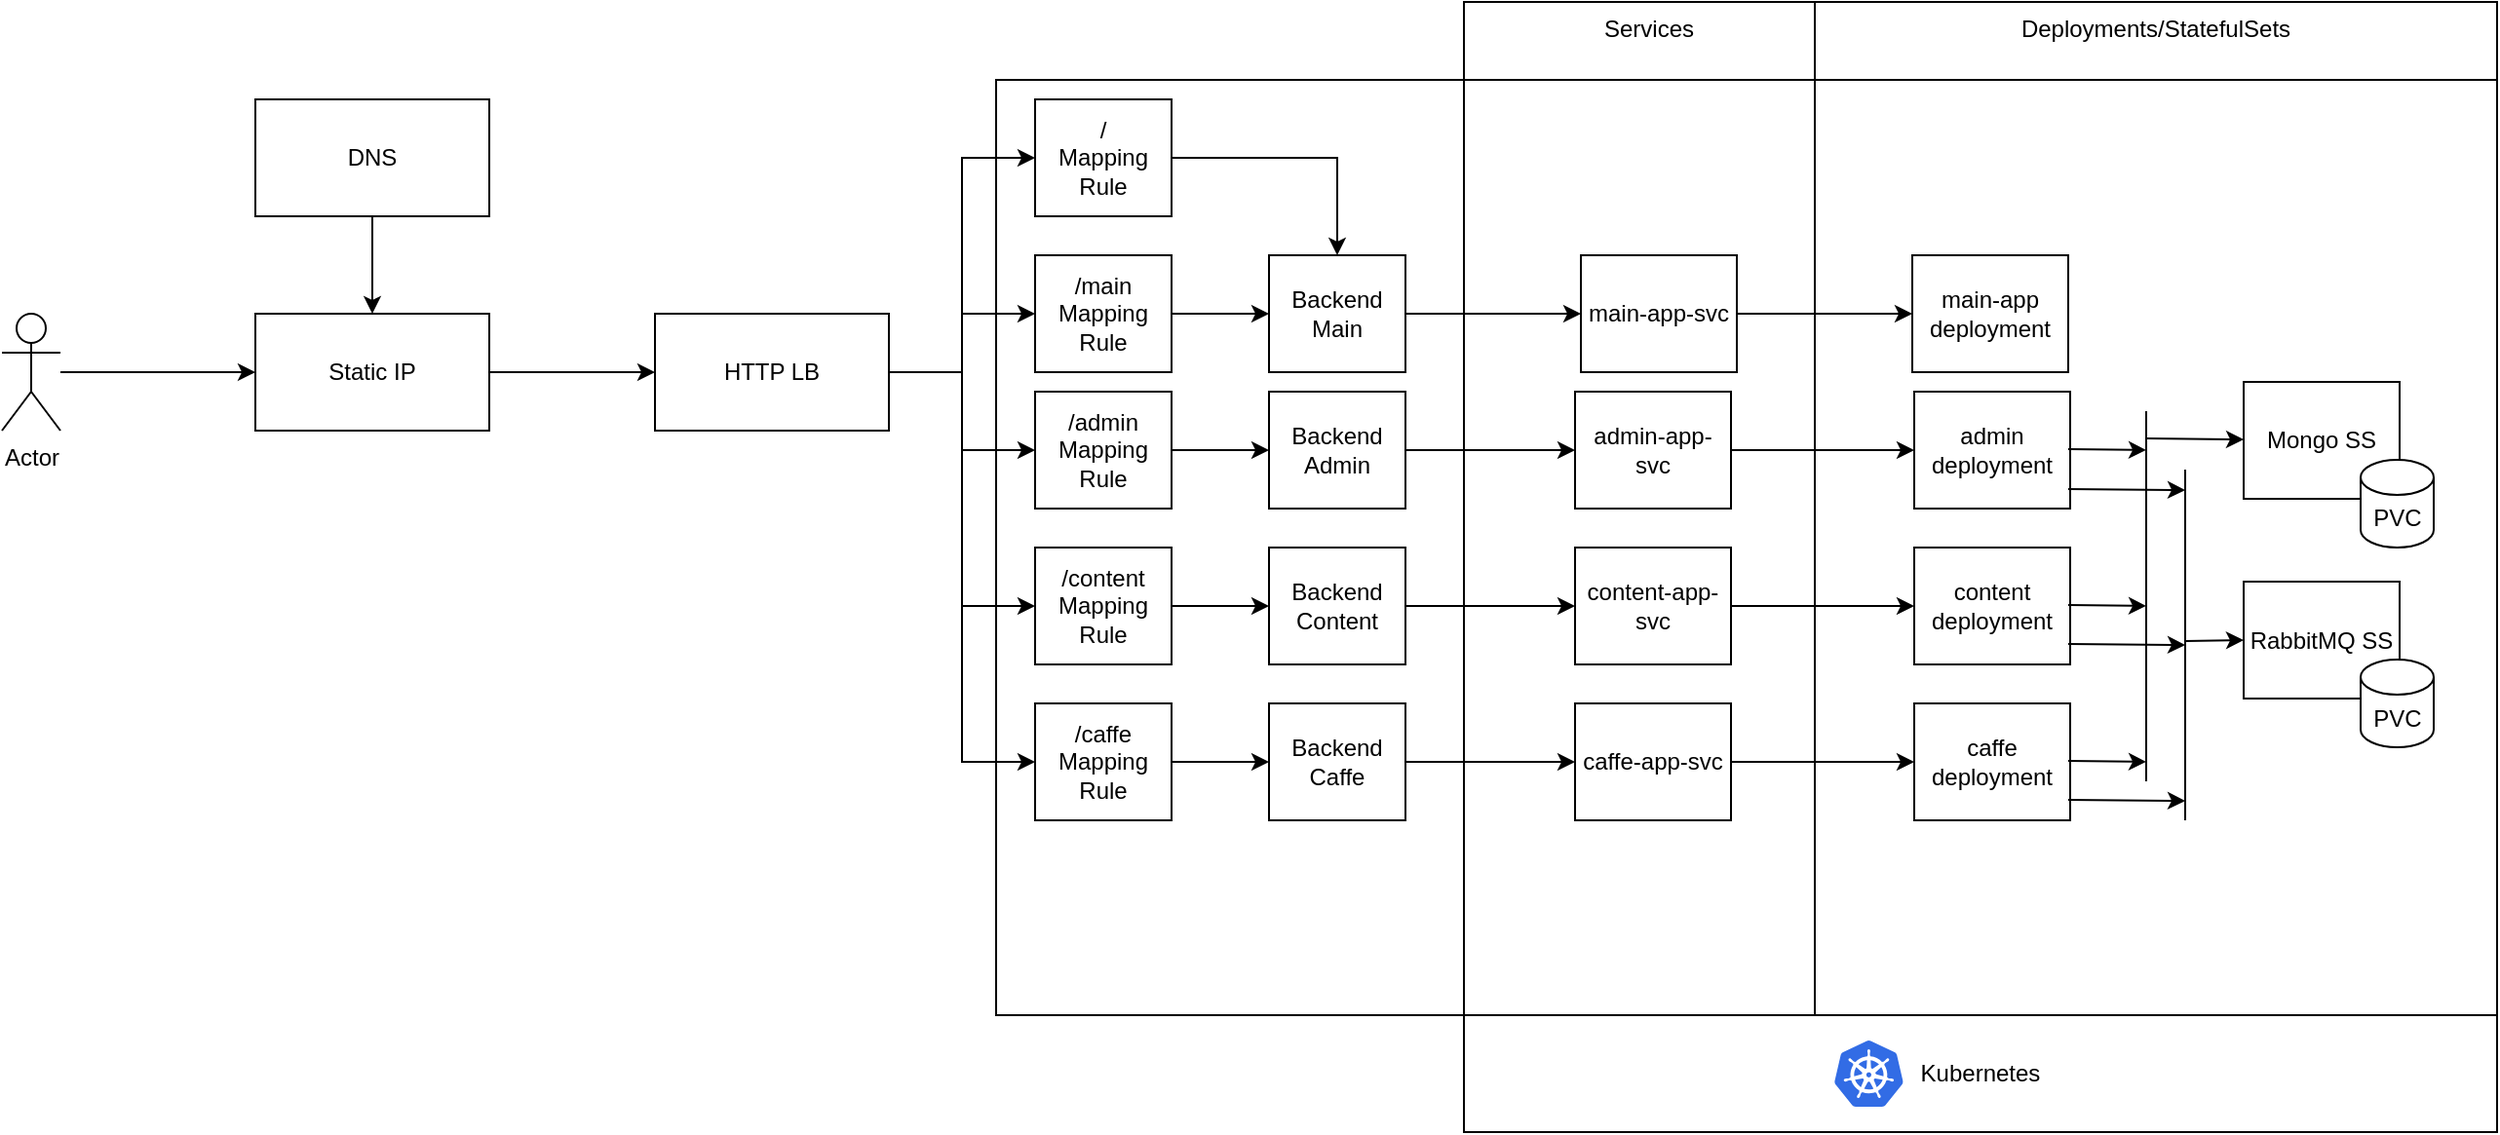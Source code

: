 <mxfile version="13.8.8" type="github" pages="3">
  <diagram id="HoWY3-7n1yEAgU71Xv7i" name="General">
    <mxGraphModel dx="1046" dy="613" grid="1" gridSize="10" guides="1" tooltips="1" connect="1" arrows="1" fold="1" page="1" pageScale="1" pageWidth="850" pageHeight="1100" math="0" shadow="0">
      <root>
        <mxCell id="0nS2ISkZ507JXCFMNbt4-0" />
        <mxCell id="0nS2ISkZ507JXCFMNbt4-1" parent="0nS2ISkZ507JXCFMNbt4-0" />
        <mxCell id="9PtjmsKDN3-F3vxpWTR2-0" value="Services" style="rounded=0;whiteSpace=wrap;html=1;verticalAlign=top;" parent="0nS2ISkZ507JXCFMNbt4-1" vertex="1">
          <mxGeometry x="840" y="180" width="190" height="520" as="geometry" />
        </mxCell>
        <mxCell id="9PtjmsKDN3-F3vxpWTR2-1" value="Deployments/StatefulSets" style="rounded=0;whiteSpace=wrap;html=1;verticalAlign=top;" parent="0nS2ISkZ507JXCFMNbt4-1" vertex="1">
          <mxGeometry x="1020" y="180" width="350" height="520" as="geometry" />
        </mxCell>
        <mxCell id="9PtjmsKDN3-F3vxpWTR2-2" style="edgeStyle=orthogonalEdgeStyle;rounded=0;orthogonalLoop=1;jettySize=auto;html=1;exitX=1;exitY=0.5;exitDx=0;exitDy=0;entryX=0;entryY=0.5;entryDx=0;entryDy=0;" parent="0nS2ISkZ507JXCFMNbt4-1" source="9PtjmsKDN3-F3vxpWTR2-3" target="9PtjmsKDN3-F3vxpWTR2-28" edge="1">
          <mxGeometry relative="1" as="geometry">
            <mxPoint x="580" y="370" as="targetPoint" />
          </mxGeometry>
        </mxCell>
        <mxCell id="ehKXMagZYOEy3Ijts_1X-25" style="edgeStyle=orthogonalEdgeStyle;rounded=0;orthogonalLoop=1;jettySize=auto;html=1;exitX=1;exitY=0.5;exitDx=0;exitDy=0;entryX=0;entryY=0.5;entryDx=0;entryDy=0;" parent="0nS2ISkZ507JXCFMNbt4-1" source="9PtjmsKDN3-F3vxpWTR2-3" target="9PtjmsKDN3-F3vxpWTR2-26" edge="1">
          <mxGeometry relative="1" as="geometry" />
        </mxCell>
        <mxCell id="ehKXMagZYOEy3Ijts_1X-26" style="edgeStyle=orthogonalEdgeStyle;rounded=0;orthogonalLoop=1;jettySize=auto;html=1;exitX=1;exitY=0.5;exitDx=0;exitDy=0;" parent="0nS2ISkZ507JXCFMNbt4-1" source="9PtjmsKDN3-F3vxpWTR2-3" target="9PtjmsKDN3-F3vxpWTR2-24" edge="1">
          <mxGeometry relative="1" as="geometry" />
        </mxCell>
        <mxCell id="ehKXMagZYOEy3Ijts_1X-27" style="edgeStyle=orthogonalEdgeStyle;rounded=0;orthogonalLoop=1;jettySize=auto;html=1;exitX=1;exitY=0.5;exitDx=0;exitDy=0;entryX=0;entryY=0.5;entryDx=0;entryDy=0;" parent="0nS2ISkZ507JXCFMNbt4-1" source="9PtjmsKDN3-F3vxpWTR2-3" target="ehKXMagZYOEy3Ijts_1X-7" edge="1">
          <mxGeometry relative="1" as="geometry" />
        </mxCell>
        <mxCell id="ehKXMagZYOEy3Ijts_1X-28" style="edgeStyle=orthogonalEdgeStyle;rounded=0;orthogonalLoop=1;jettySize=auto;html=1;exitX=1;exitY=0.5;exitDx=0;exitDy=0;entryX=0;entryY=0.5;entryDx=0;entryDy=0;" parent="0nS2ISkZ507JXCFMNbt4-1" source="9PtjmsKDN3-F3vxpWTR2-3" target="ehKXMagZYOEy3Ijts_1X-21" edge="1">
          <mxGeometry relative="1" as="geometry" />
        </mxCell>
        <mxCell id="9PtjmsKDN3-F3vxpWTR2-3" value="HTTP LB" style="rounded=0;whiteSpace=wrap;html=1;" parent="0nS2ISkZ507JXCFMNbt4-1" vertex="1">
          <mxGeometry x="425" y="340" width="120" height="60" as="geometry" />
        </mxCell>
        <mxCell id="9PtjmsKDN3-F3vxpWTR2-4" value="" style="rounded=0;whiteSpace=wrap;html=1;fillColor=none;verticalAlign=top;" parent="0nS2ISkZ507JXCFMNbt4-1" vertex="1">
          <mxGeometry x="600" y="220" width="770" height="480" as="geometry" />
        </mxCell>
        <mxCell id="9PtjmsKDN3-F3vxpWTR2-8" value="Mongo SS" style="rounded=0;whiteSpace=wrap;html=1;" parent="0nS2ISkZ507JXCFMNbt4-1" vertex="1">
          <mxGeometry x="1240" y="375" width="80" height="60" as="geometry" />
        </mxCell>
        <mxCell id="9PtjmsKDN3-F3vxpWTR2-10" value="PVC" style="shape=cylinder3;whiteSpace=wrap;html=1;boundedLbl=1;backgroundOutline=1;size=9;" parent="0nS2ISkZ507JXCFMNbt4-1" vertex="1">
          <mxGeometry x="1300" y="415" width="37.5" height="45" as="geometry" />
        </mxCell>
        <mxCell id="9PtjmsKDN3-F3vxpWTR2-15" style="edgeStyle=orthogonalEdgeStyle;rounded=0;orthogonalLoop=1;jettySize=auto;html=1;exitX=1;exitY=0.5;exitDx=0;exitDy=0;entryX=0;entryY=0.5;entryDx=0;entryDy=0;" parent="0nS2ISkZ507JXCFMNbt4-1" source="9PtjmsKDN3-F3vxpWTR2-16" target="9PtjmsKDN3-F3vxpWTR2-3" edge="1">
          <mxGeometry relative="1" as="geometry" />
        </mxCell>
        <mxCell id="9PtjmsKDN3-F3vxpWTR2-16" value="Static IP" style="rounded=0;whiteSpace=wrap;html=1;" parent="0nS2ISkZ507JXCFMNbt4-1" vertex="1">
          <mxGeometry x="220" y="340" width="120" height="60" as="geometry" />
        </mxCell>
        <mxCell id="9PtjmsKDN3-F3vxpWTR2-17" value="" style="edgeStyle=orthogonalEdgeStyle;rounded=0;orthogonalLoop=1;jettySize=auto;html=1;" parent="0nS2ISkZ507JXCFMNbt4-1" source="9PtjmsKDN3-F3vxpWTR2-18" target="9PtjmsKDN3-F3vxpWTR2-16" edge="1">
          <mxGeometry relative="1" as="geometry" />
        </mxCell>
        <mxCell id="9PtjmsKDN3-F3vxpWTR2-18" value="DNS" style="rounded=0;whiteSpace=wrap;html=1;" parent="0nS2ISkZ507JXCFMNbt4-1" vertex="1">
          <mxGeometry x="220" y="230" width="120" height="60" as="geometry" />
        </mxCell>
        <mxCell id="9PtjmsKDN3-F3vxpWTR2-19" value="" style="endArrow=classic;html=1;entryX=0;entryY=0.5;entryDx=0;entryDy=0;" parent="0nS2ISkZ507JXCFMNbt4-1" target="9PtjmsKDN3-F3vxpWTR2-16" edge="1">
          <mxGeometry width="50" height="50" relative="1" as="geometry">
            <mxPoint x="120" y="370" as="sourcePoint" />
            <mxPoint x="680" y="290" as="targetPoint" />
          </mxGeometry>
        </mxCell>
        <mxCell id="9PtjmsKDN3-F3vxpWTR2-20" value="Actor" style="shape=umlActor;verticalLabelPosition=bottom;verticalAlign=top;html=1;outlineConnect=0;" parent="0nS2ISkZ507JXCFMNbt4-1" vertex="1">
          <mxGeometry x="90" y="340" width="30" height="60" as="geometry" />
        </mxCell>
        <mxCell id="ehKXMagZYOEy3Ijts_1X-2" style="edgeStyle=orthogonalEdgeStyle;rounded=0;orthogonalLoop=1;jettySize=auto;html=1;exitX=1;exitY=0.5;exitDx=0;exitDy=0;" parent="0nS2ISkZ507JXCFMNbt4-1" source="9PtjmsKDN3-F3vxpWTR2-28" target="9PtjmsKDN3-F3vxpWTR2-30" edge="1">
          <mxGeometry relative="1" as="geometry" />
        </mxCell>
        <mxCell id="9PtjmsKDN3-F3vxpWTR2-28" value="&lt;div&gt;/ &lt;br&gt;&lt;/div&gt;&lt;div&gt;Mapping Rule&lt;/div&gt;" style="rounded=0;whiteSpace=wrap;html=1;" parent="0nS2ISkZ507JXCFMNbt4-1" vertex="1">
          <mxGeometry x="620" y="230" width="70" height="60" as="geometry" />
        </mxCell>
        <mxCell id="ehKXMagZYOEy3Ijts_1X-0" value="" style="group" parent="0nS2ISkZ507JXCFMNbt4-1" vertex="1" connectable="0">
          <mxGeometry x="620" y="380" width="580" height="60" as="geometry" />
        </mxCell>
        <mxCell id="9PtjmsKDN3-F3vxpWTR2-6" value="admin-app-svc" style="rounded=0;whiteSpace=wrap;html=1;" parent="ehKXMagZYOEy3Ijts_1X-0" vertex="1">
          <mxGeometry x="277" width="80" height="60" as="geometry" />
        </mxCell>
        <mxCell id="9PtjmsKDN3-F3vxpWTR2-7" value="admin deployment" style="rounded=0;whiteSpace=wrap;html=1;" parent="ehKXMagZYOEy3Ijts_1X-0" vertex="1">
          <mxGeometry x="451" width="80" height="60" as="geometry" />
        </mxCell>
        <mxCell id="9PtjmsKDN3-F3vxpWTR2-22" value="Backend Admin" style="rounded=0;whiteSpace=wrap;html=1;" parent="ehKXMagZYOEy3Ijts_1X-0" vertex="1">
          <mxGeometry x="120" width="70" height="60" as="geometry" />
        </mxCell>
        <mxCell id="9PtjmsKDN3-F3vxpWTR2-24" value="/admin Mapping Rule" style="rounded=0;whiteSpace=wrap;html=1;" parent="ehKXMagZYOEy3Ijts_1X-0" vertex="1">
          <mxGeometry width="70" height="60" as="geometry" />
        </mxCell>
        <mxCell id="9PtjmsKDN3-F3vxpWTR2-5" style="edgeStyle=orthogonalEdgeStyle;rounded=0;orthogonalLoop=1;jettySize=auto;html=1;exitX=1;exitY=0.5;exitDx=0;exitDy=0;" parent="ehKXMagZYOEy3Ijts_1X-0" source="9PtjmsKDN3-F3vxpWTR2-6" target="9PtjmsKDN3-F3vxpWTR2-7" edge="1">
          <mxGeometry relative="1" as="geometry" />
        </mxCell>
        <mxCell id="9PtjmsKDN3-F3vxpWTR2-21" style="edgeStyle=orthogonalEdgeStyle;rounded=0;orthogonalLoop=1;jettySize=auto;html=1;exitX=1;exitY=0.5;exitDx=0;exitDy=0;" parent="ehKXMagZYOEy3Ijts_1X-0" source="9PtjmsKDN3-F3vxpWTR2-22" target="9PtjmsKDN3-F3vxpWTR2-6" edge="1">
          <mxGeometry relative="1" as="geometry" />
        </mxCell>
        <mxCell id="9PtjmsKDN3-F3vxpWTR2-23" style="edgeStyle=orthogonalEdgeStyle;rounded=0;orthogonalLoop=1;jettySize=auto;html=1;exitX=1;exitY=0.5;exitDx=0;exitDy=0;entryX=0;entryY=0.5;entryDx=0;entryDy=0;" parent="ehKXMagZYOEy3Ijts_1X-0" source="9PtjmsKDN3-F3vxpWTR2-24" target="9PtjmsKDN3-F3vxpWTR2-22" edge="1">
          <mxGeometry relative="1" as="geometry" />
        </mxCell>
        <mxCell id="ehKXMagZYOEy3Ijts_1X-1" value="" style="group" parent="0nS2ISkZ507JXCFMNbt4-1" vertex="1" connectable="0">
          <mxGeometry x="620" y="310" width="530" height="60" as="geometry" />
        </mxCell>
        <mxCell id="9PtjmsKDN3-F3vxpWTR2-13" value="main-app-svc" style="rounded=0;whiteSpace=wrap;html=1;" parent="ehKXMagZYOEy3Ijts_1X-1" vertex="1">
          <mxGeometry x="280" width="80" height="60" as="geometry" />
        </mxCell>
        <mxCell id="9PtjmsKDN3-F3vxpWTR2-26" value="/main Mapping Rule" style="rounded=0;whiteSpace=wrap;html=1;" parent="ehKXMagZYOEy3Ijts_1X-1" vertex="1">
          <mxGeometry width="70" height="60" as="geometry" />
        </mxCell>
        <mxCell id="9PtjmsKDN3-F3vxpWTR2-30" value="Backend Main" style="rounded=0;whiteSpace=wrap;html=1;" parent="ehKXMagZYOEy3Ijts_1X-1" vertex="1">
          <mxGeometry x="120" width="70" height="60" as="geometry" />
        </mxCell>
        <mxCell id="9PtjmsKDN3-F3vxpWTR2-31" value="main-app deployment" style="rounded=0;whiteSpace=wrap;html=1;" parent="ehKXMagZYOEy3Ijts_1X-1" vertex="1">
          <mxGeometry x="450" width="80" height="60" as="geometry" />
        </mxCell>
        <mxCell id="9PtjmsKDN3-F3vxpWTR2-25" style="edgeStyle=orthogonalEdgeStyle;rounded=0;orthogonalLoop=1;jettySize=auto;html=1;exitX=1;exitY=0.5;exitDx=0;exitDy=0;" parent="ehKXMagZYOEy3Ijts_1X-1" source="9PtjmsKDN3-F3vxpWTR2-26" target="9PtjmsKDN3-F3vxpWTR2-30" edge="1">
          <mxGeometry relative="1" as="geometry" />
        </mxCell>
        <mxCell id="9PtjmsKDN3-F3vxpWTR2-29" style="edgeStyle=orthogonalEdgeStyle;rounded=0;orthogonalLoop=1;jettySize=auto;html=1;exitX=1;exitY=0.5;exitDx=0;exitDy=0;" parent="ehKXMagZYOEy3Ijts_1X-1" source="9PtjmsKDN3-F3vxpWTR2-30" target="9PtjmsKDN3-F3vxpWTR2-13" edge="1">
          <mxGeometry relative="1" as="geometry" />
        </mxCell>
        <mxCell id="9PtjmsKDN3-F3vxpWTR2-12" style="edgeStyle=orthogonalEdgeStyle;rounded=0;orthogonalLoop=1;jettySize=auto;html=1;exitX=1;exitY=0.5;exitDx=0;exitDy=0;" parent="ehKXMagZYOEy3Ijts_1X-1" source="9PtjmsKDN3-F3vxpWTR2-13" target="9PtjmsKDN3-F3vxpWTR2-31" edge="1">
          <mxGeometry relative="1" as="geometry">
            <mxPoint x="920" y="99" as="targetPoint" />
          </mxGeometry>
        </mxCell>
        <mxCell id="ehKXMagZYOEy3Ijts_1X-3" value="" style="group" parent="0nS2ISkZ507JXCFMNbt4-1" vertex="1" connectable="0">
          <mxGeometry x="620" y="460" width="580" height="60" as="geometry" />
        </mxCell>
        <mxCell id="ehKXMagZYOEy3Ijts_1X-4" value="content-app-svc" style="rounded=0;whiteSpace=wrap;html=1;" parent="ehKXMagZYOEy3Ijts_1X-3" vertex="1">
          <mxGeometry x="277" width="80" height="60" as="geometry" />
        </mxCell>
        <mxCell id="ehKXMagZYOEy3Ijts_1X-5" value="content deployment" style="rounded=0;whiteSpace=wrap;html=1;" parent="ehKXMagZYOEy3Ijts_1X-3" vertex="1">
          <mxGeometry x="451" width="80" height="60" as="geometry" />
        </mxCell>
        <mxCell id="ehKXMagZYOEy3Ijts_1X-6" value="Backend Content" style="rounded=0;whiteSpace=wrap;html=1;" parent="ehKXMagZYOEy3Ijts_1X-3" vertex="1">
          <mxGeometry x="120" width="70" height="60" as="geometry" />
        </mxCell>
        <mxCell id="ehKXMagZYOEy3Ijts_1X-7" value="/content Mapping Rule" style="rounded=0;whiteSpace=wrap;html=1;" parent="ehKXMagZYOEy3Ijts_1X-3" vertex="1">
          <mxGeometry width="70" height="60" as="geometry" />
        </mxCell>
        <mxCell id="ehKXMagZYOEy3Ijts_1X-8" style="edgeStyle=orthogonalEdgeStyle;rounded=0;orthogonalLoop=1;jettySize=auto;html=1;exitX=1;exitY=0.5;exitDx=0;exitDy=0;" parent="ehKXMagZYOEy3Ijts_1X-3" source="ehKXMagZYOEy3Ijts_1X-4" target="ehKXMagZYOEy3Ijts_1X-5" edge="1">
          <mxGeometry relative="1" as="geometry" />
        </mxCell>
        <mxCell id="ehKXMagZYOEy3Ijts_1X-9" style="edgeStyle=orthogonalEdgeStyle;rounded=0;orthogonalLoop=1;jettySize=auto;html=1;exitX=1;exitY=0.5;exitDx=0;exitDy=0;" parent="ehKXMagZYOEy3Ijts_1X-3" source="ehKXMagZYOEy3Ijts_1X-6" target="ehKXMagZYOEy3Ijts_1X-4" edge="1">
          <mxGeometry relative="1" as="geometry" />
        </mxCell>
        <mxCell id="ehKXMagZYOEy3Ijts_1X-10" style="edgeStyle=orthogonalEdgeStyle;rounded=0;orthogonalLoop=1;jettySize=auto;html=1;exitX=1;exitY=0.5;exitDx=0;exitDy=0;entryX=0;entryY=0.5;entryDx=0;entryDy=0;" parent="ehKXMagZYOEy3Ijts_1X-3" source="ehKXMagZYOEy3Ijts_1X-7" target="ehKXMagZYOEy3Ijts_1X-6" edge="1">
          <mxGeometry relative="1" as="geometry" />
        </mxCell>
        <mxCell id="ehKXMagZYOEy3Ijts_1X-11" value="RabbitMQ SS" style="rounded=0;whiteSpace=wrap;html=1;" parent="0nS2ISkZ507JXCFMNbt4-1" vertex="1">
          <mxGeometry x="1240" y="477.5" width="80" height="60" as="geometry" />
        </mxCell>
        <mxCell id="ehKXMagZYOEy3Ijts_1X-12" value="PVC" style="shape=cylinder3;whiteSpace=wrap;html=1;boundedLbl=1;backgroundOutline=1;size=9;" parent="0nS2ISkZ507JXCFMNbt4-1" vertex="1">
          <mxGeometry x="1300" y="517.5" width="37.5" height="45" as="geometry" />
        </mxCell>
        <mxCell id="ehKXMagZYOEy3Ijts_1X-17" value="" style="group" parent="0nS2ISkZ507JXCFMNbt4-1" vertex="1" connectable="0">
          <mxGeometry x="620" y="540" width="580" height="60" as="geometry" />
        </mxCell>
        <mxCell id="ehKXMagZYOEy3Ijts_1X-18" value="caffe-app-svc" style="rounded=0;whiteSpace=wrap;html=1;" parent="ehKXMagZYOEy3Ijts_1X-17" vertex="1">
          <mxGeometry x="277" width="80" height="60" as="geometry" />
        </mxCell>
        <mxCell id="ehKXMagZYOEy3Ijts_1X-19" value="caffe deployment" style="rounded=0;whiteSpace=wrap;html=1;" parent="ehKXMagZYOEy3Ijts_1X-17" vertex="1">
          <mxGeometry x="451" width="80" height="60" as="geometry" />
        </mxCell>
        <mxCell id="ehKXMagZYOEy3Ijts_1X-20" value="Backend Caffe" style="rounded=0;whiteSpace=wrap;html=1;" parent="ehKXMagZYOEy3Ijts_1X-17" vertex="1">
          <mxGeometry x="120" width="70" height="60" as="geometry" />
        </mxCell>
        <mxCell id="ehKXMagZYOEy3Ijts_1X-21" value="/caffe Mapping Rule" style="rounded=0;whiteSpace=wrap;html=1;" parent="ehKXMagZYOEy3Ijts_1X-17" vertex="1">
          <mxGeometry width="70" height="60" as="geometry" />
        </mxCell>
        <mxCell id="ehKXMagZYOEy3Ijts_1X-22" style="edgeStyle=orthogonalEdgeStyle;rounded=0;orthogonalLoop=1;jettySize=auto;html=1;exitX=1;exitY=0.5;exitDx=0;exitDy=0;" parent="ehKXMagZYOEy3Ijts_1X-17" source="ehKXMagZYOEy3Ijts_1X-18" target="ehKXMagZYOEy3Ijts_1X-19" edge="1">
          <mxGeometry relative="1" as="geometry" />
        </mxCell>
        <mxCell id="ehKXMagZYOEy3Ijts_1X-23" style="edgeStyle=orthogonalEdgeStyle;rounded=0;orthogonalLoop=1;jettySize=auto;html=1;exitX=1;exitY=0.5;exitDx=0;exitDy=0;" parent="ehKXMagZYOEy3Ijts_1X-17" source="ehKXMagZYOEy3Ijts_1X-20" target="ehKXMagZYOEy3Ijts_1X-18" edge="1">
          <mxGeometry relative="1" as="geometry" />
        </mxCell>
        <mxCell id="ehKXMagZYOEy3Ijts_1X-24" style="edgeStyle=orthogonalEdgeStyle;rounded=0;orthogonalLoop=1;jettySize=auto;html=1;exitX=1;exitY=0.5;exitDx=0;exitDy=0;entryX=0;entryY=0.5;entryDx=0;entryDy=0;" parent="ehKXMagZYOEy3Ijts_1X-17" source="ehKXMagZYOEy3Ijts_1X-21" target="ehKXMagZYOEy3Ijts_1X-20" edge="1">
          <mxGeometry relative="1" as="geometry" />
        </mxCell>
        <mxCell id="ehKXMagZYOEy3Ijts_1X-29" value="" style="endArrow=none;html=1;" parent="0nS2ISkZ507JXCFMNbt4-1" edge="1">
          <mxGeometry width="50" height="50" relative="1" as="geometry">
            <mxPoint x="1190" y="580" as="sourcePoint" />
            <mxPoint x="1190" y="390" as="targetPoint" />
          </mxGeometry>
        </mxCell>
        <mxCell id="ehKXMagZYOEy3Ijts_1X-30" value="" style="endArrow=none;html=1;" parent="0nS2ISkZ507JXCFMNbt4-1" edge="1">
          <mxGeometry width="50" height="50" relative="1" as="geometry">
            <mxPoint x="1210" y="600" as="sourcePoint" />
            <mxPoint x="1210" y="420" as="targetPoint" />
          </mxGeometry>
        </mxCell>
        <mxCell id="ehKXMagZYOEy3Ijts_1X-31" value="" style="endArrow=classic;html=1;entryX=0;entryY=0.5;entryDx=0;entryDy=0;" parent="0nS2ISkZ507JXCFMNbt4-1" target="ehKXMagZYOEy3Ijts_1X-11" edge="1">
          <mxGeometry width="50" height="50" relative="1" as="geometry">
            <mxPoint x="1210" y="508" as="sourcePoint" />
            <mxPoint x="980" y="500" as="targetPoint" />
          </mxGeometry>
        </mxCell>
        <mxCell id="ehKXMagZYOEy3Ijts_1X-32" value="" style="endArrow=classic;html=1;" parent="0nS2ISkZ507JXCFMNbt4-1" target="9PtjmsKDN3-F3vxpWTR2-8" edge="1">
          <mxGeometry width="50" height="50" relative="1" as="geometry">
            <mxPoint x="1190" y="404" as="sourcePoint" />
            <mxPoint x="1230" y="397.5" as="targetPoint" />
          </mxGeometry>
        </mxCell>
        <mxCell id="ehKXMagZYOEy3Ijts_1X-33" value="" style="endArrow=classic;html=1;" parent="0nS2ISkZ507JXCFMNbt4-1" edge="1">
          <mxGeometry width="50" height="50" relative="1" as="geometry">
            <mxPoint x="1150" y="509.5" as="sourcePoint" />
            <mxPoint x="1210" y="510" as="targetPoint" />
          </mxGeometry>
        </mxCell>
        <mxCell id="ehKXMagZYOEy3Ijts_1X-34" value="" style="endArrow=classic;html=1;" parent="0nS2ISkZ507JXCFMNbt4-1" edge="1">
          <mxGeometry width="50" height="50" relative="1" as="geometry">
            <mxPoint x="1150" y="589.5" as="sourcePoint" />
            <mxPoint x="1210" y="590" as="targetPoint" />
          </mxGeometry>
        </mxCell>
        <mxCell id="ehKXMagZYOEy3Ijts_1X-35" value="" style="endArrow=classic;html=1;" parent="0nS2ISkZ507JXCFMNbt4-1" edge="1">
          <mxGeometry width="50" height="50" relative="1" as="geometry">
            <mxPoint x="1150" y="430" as="sourcePoint" />
            <mxPoint x="1210" y="430.5" as="targetPoint" />
          </mxGeometry>
        </mxCell>
        <mxCell id="ehKXMagZYOEy3Ijts_1X-36" value="" style="endArrow=classic;html=1;" parent="0nS2ISkZ507JXCFMNbt4-1" edge="1">
          <mxGeometry width="50" height="50" relative="1" as="geometry">
            <mxPoint x="1150" y="409.5" as="sourcePoint" />
            <mxPoint x="1190" y="410" as="targetPoint" />
          </mxGeometry>
        </mxCell>
        <mxCell id="ehKXMagZYOEy3Ijts_1X-37" value="" style="endArrow=classic;html=1;" parent="0nS2ISkZ507JXCFMNbt4-1" edge="1">
          <mxGeometry width="50" height="50" relative="1" as="geometry">
            <mxPoint x="1150" y="489.5" as="sourcePoint" />
            <mxPoint x="1190" y="490" as="targetPoint" />
          </mxGeometry>
        </mxCell>
        <mxCell id="ehKXMagZYOEy3Ijts_1X-38" value="" style="endArrow=classic;html=1;" parent="0nS2ISkZ507JXCFMNbt4-1" edge="1">
          <mxGeometry width="50" height="50" relative="1" as="geometry">
            <mxPoint x="1150" y="569.5" as="sourcePoint" />
            <mxPoint x="1190" y="570" as="targetPoint" />
          </mxGeometry>
        </mxCell>
        <mxCell id="wqnptqyMnlxOK56FiHyc-0" value="Kubernetes" style="rounded=0;whiteSpace=wrap;html=1;" vertex="1" parent="0nS2ISkZ507JXCFMNbt4-1">
          <mxGeometry x="840" y="700" width="530" height="60" as="geometry" />
        </mxCell>
        <mxCell id="wqnptqyMnlxOK56FiHyc-1" value="" style="aspect=fixed;html=1;points=[];align=center;image;fontSize=12;image=img/lib/mscae/Kubernetes.svg;" vertex="1" parent="0nS2ISkZ507JXCFMNbt4-1">
          <mxGeometry x="1030" y="713" width="35.42" height="34" as="geometry" />
        </mxCell>
      </root>
    </mxGraphModel>
  </diagram>
  <diagram id="5WX_l4jyAp22XF3qPS4V" name="Admin">
    <mxGraphModel dx="1046" dy="635" grid="1" gridSize="10" guides="1" tooltips="1" connect="1" arrows="1" fold="1" page="1" pageScale="1" pageWidth="850" pageHeight="1100" math="0" shadow="0">
      <root>
        <mxCell id="0" />
        <mxCell id="1" parent="0" />
        <mxCell id="Wd8fPJMyf6eNtm4yL3iR-18" style="edgeStyle=orthogonalEdgeStyle;rounded=0;orthogonalLoop=1;jettySize=auto;html=1;exitX=1;exitY=0.5;exitDx=0;exitDy=0;" parent="1" source="Wd8fPJMyf6eNtm4yL3iR-1" target="Wd8fPJMyf6eNtm4yL3iR-16" edge="1">
          <mxGeometry relative="1" as="geometry" />
        </mxCell>
        <mxCell id="Wd8fPJMyf6eNtm4yL3iR-1" value="Admin UI" style="rounded=0;whiteSpace=wrap;html=1;" parent="1" vertex="1">
          <mxGeometry x="162" y="170" width="120" height="60" as="geometry" />
        </mxCell>
        <mxCell id="Wd8fPJMyf6eNtm4yL3iR-21" style="edgeStyle=orthogonalEdgeStyle;rounded=0;orthogonalLoop=1;jettySize=auto;html=1;exitX=1;exitY=0.5;exitDx=0;exitDy=0;entryX=0;entryY=0.5;entryDx=0;entryDy=0;" parent="1" source="Wd8fPJMyf6eNtm4yL3iR-2" target="Wd8fPJMyf6eNtm4yL3iR-19" edge="1">
          <mxGeometry relative="1" as="geometry" />
        </mxCell>
        <mxCell id="Wd8fPJMyf6eNtm4yL3iR-2" value="Caffe Admin" style="rounded=0;whiteSpace=wrap;html=1;" parent="1" vertex="1">
          <mxGeometry x="162" y="280" width="120" height="60" as="geometry" />
        </mxCell>
        <mxCell id="Wd8fPJMyf6eNtm4yL3iR-4" value="" style="endArrow=classic;html=1;" parent="1" target="Wd8fPJMyf6eNtm4yL3iR-1" edge="1">
          <mxGeometry width="50" height="50" relative="1" as="geometry">
            <mxPoint x="50" y="202" as="sourcePoint" />
            <mxPoint x="100" y="160" as="targetPoint" />
          </mxGeometry>
        </mxCell>
        <mxCell id="Wd8fPJMyf6eNtm4yL3iR-5" value=":9060" style="text;html=1;align=center;verticalAlign=middle;resizable=0;points=[];" parent="Wd8fPJMyf6eNtm4yL3iR-4" vertex="1" connectable="0">
          <mxGeometry x="-0.229" y="-5" relative="1" as="geometry">
            <mxPoint y="7" as="offset" />
          </mxGeometry>
        </mxCell>
        <mxCell id="Wd8fPJMyf6eNtm4yL3iR-12" value=":9000" style="text;html=1;align=center;verticalAlign=middle;resizable=0;points=[];" parent="Wd8fPJMyf6eNtm4yL3iR-4" vertex="1" connectable="0">
          <mxGeometry x="-0.229" y="-5" relative="1" as="geometry">
            <mxPoint x="1" y="-21" as="offset" />
          </mxGeometry>
        </mxCell>
        <mxCell id="Wd8fPJMyf6eNtm4yL3iR-6" value="" style="endArrow=classic;html=1;entryX=0;entryY=0.5;entryDx=0;entryDy=0;" parent="1" target="Wd8fPJMyf6eNtm4yL3iR-2" edge="1">
          <mxGeometry width="50" height="50" relative="1" as="geometry">
            <mxPoint x="50" y="310" as="sourcePoint" />
            <mxPoint x="170" y="290" as="targetPoint" />
          </mxGeometry>
        </mxCell>
        <mxCell id="Wd8fPJMyf6eNtm4yL3iR-8" value=":9061" style="text;html=1;align=center;verticalAlign=middle;resizable=0;points=[];" parent="Wd8fPJMyf6eNtm4yL3iR-6" vertex="1" connectable="0">
          <mxGeometry x="0.133" y="-3" relative="1" as="geometry">
            <mxPoint x="-36" y="6" as="offset" />
          </mxGeometry>
        </mxCell>
        <mxCell id="Wd8fPJMyf6eNtm4yL3iR-13" value=":9001" style="text;html=1;align=center;verticalAlign=middle;resizable=0;points=[];" parent="Wd8fPJMyf6eNtm4yL3iR-6" vertex="1" connectable="0">
          <mxGeometry x="0.133" y="-3" relative="1" as="geometry">
            <mxPoint x="-36" y="-14" as="offset" />
          </mxGeometry>
        </mxCell>
        <mxCell id="Wd8fPJMyf6eNtm4yL3iR-25" style="edgeStyle=orthogonalEdgeStyle;rounded=0;orthogonalLoop=1;jettySize=auto;html=1;exitX=1;exitY=0.5;exitDx=0;exitDy=0;entryX=0;entryY=0.5;entryDx=0;entryDy=0;" parent="1" source="Wd8fPJMyf6eNtm4yL3iR-9" target="Wd8fPJMyf6eNtm4yL3iR-24" edge="1">
          <mxGeometry relative="1" as="geometry" />
        </mxCell>
        <mxCell id="Wd8fPJMyf6eNtm4yL3iR-9" value="Caffe" style="rounded=0;whiteSpace=wrap;html=1;" parent="1" vertex="1">
          <mxGeometry x="162" y="480" width="120" height="60" as="geometry" />
        </mxCell>
        <mxCell id="Wd8fPJMyf6eNtm4yL3iR-10" value="" style="endArrow=classic;html=1;entryX=0;entryY=0.5;entryDx=0;entryDy=0;" parent="1" target="Wd8fPJMyf6eNtm4yL3iR-9" edge="1">
          <mxGeometry width="50" height="50" relative="1" as="geometry">
            <mxPoint x="50" y="510" as="sourcePoint" />
            <mxPoint x="170" y="490" as="targetPoint" />
          </mxGeometry>
        </mxCell>
        <mxCell id="Wd8fPJMyf6eNtm4yL3iR-11" value=":9062" style="text;html=1;align=center;verticalAlign=middle;resizable=0;points=[];" parent="Wd8fPJMyf6eNtm4yL3iR-10" vertex="1" connectable="0">
          <mxGeometry x="0.133" y="-3" relative="1" as="geometry">
            <mxPoint x="-36" y="6" as="offset" />
          </mxGeometry>
        </mxCell>
        <mxCell id="Wd8fPJMyf6eNtm4yL3iR-14" value=":9002" style="text;html=1;align=center;verticalAlign=middle;resizable=0;points=[];" parent="Wd8fPJMyf6eNtm4yL3iR-10" vertex="1" connectable="0">
          <mxGeometry x="0.133" y="-3" relative="1" as="geometry">
            <mxPoint x="-36" y="-14" as="offset" />
          </mxGeometry>
        </mxCell>
        <mxCell id="Wd8fPJMyf6eNtm4yL3iR-15" value="Caffe Info" style="shape=cylinder;whiteSpace=wrap;html=1;boundedLbl=1;backgroundOutline=1;" parent="1" vertex="1">
          <mxGeometry x="600" y="160" width="60" height="80" as="geometry" />
        </mxCell>
        <mxCell id="Wd8fPJMyf6eNtm4yL3iR-17" style="edgeStyle=orthogonalEdgeStyle;rounded=0;orthogonalLoop=1;jettySize=auto;html=1;exitX=1;exitY=0.5;exitDx=0;exitDy=0;entryX=0;entryY=0.5;entryDx=0;entryDy=0;" parent="1" source="Wd8fPJMyf6eNtm4yL3iR-16" target="Wd8fPJMyf6eNtm4yL3iR-15" edge="1">
          <mxGeometry relative="1" as="geometry" />
        </mxCell>
        <mxCell id="Wd8fPJMyf6eNtm4yL3iR-16" value="Admin Backend" style="rounded=0;whiteSpace=wrap;html=1;" parent="1" vertex="1">
          <mxGeometry x="410" y="170" width="120" height="60" as="geometry" />
        </mxCell>
        <mxCell id="Wd8fPJMyf6eNtm4yL3iR-22" style="edgeStyle=orthogonalEdgeStyle;rounded=0;orthogonalLoop=1;jettySize=auto;html=1;exitX=1;exitY=0.5;exitDx=0;exitDy=0;entryX=0;entryY=0.5;entryDx=0;entryDy=0;" parent="1" source="Wd8fPJMyf6eNtm4yL3iR-19" target="Wd8fPJMyf6eNtm4yL3iR-20" edge="1">
          <mxGeometry relative="1" as="geometry" />
        </mxCell>
        <mxCell id="Wd8fPJMyf6eNtm4yL3iR-23" style="edgeStyle=orthogonalEdgeStyle;rounded=0;orthogonalLoop=1;jettySize=auto;html=1;exitX=0.5;exitY=0;exitDx=0;exitDy=0;" parent="1" source="Wd8fPJMyf6eNtm4yL3iR-19" target="Wd8fPJMyf6eNtm4yL3iR-16" edge="1">
          <mxGeometry relative="1" as="geometry" />
        </mxCell>
        <mxCell id="Wd8fPJMyf6eNtm4yL3iR-19" value="Caffe Admin Back" style="rounded=0;whiteSpace=wrap;html=1;" parent="1" vertex="1">
          <mxGeometry x="410" y="280" width="120" height="60" as="geometry" />
        </mxCell>
        <mxCell id="Wd8fPJMyf6eNtm4yL3iR-20" value="Catalog" style="shape=cylinder;whiteSpace=wrap;html=1;boundedLbl=1;backgroundOutline=1;" parent="1" vertex="1">
          <mxGeometry x="600" y="270" width="60" height="80" as="geometry" />
        </mxCell>
        <mxCell id="Wd8fPJMyf6eNtm4yL3iR-27" style="edgeStyle=orthogonalEdgeStyle;rounded=0;orthogonalLoop=1;jettySize=auto;html=1;exitX=1;exitY=0.5;exitDx=0;exitDy=0;entryX=0;entryY=0.5;entryDx=0;entryDy=0;" parent="1" source="Wd8fPJMyf6eNtm4yL3iR-24" target="Wd8fPJMyf6eNtm4yL3iR-26" edge="1">
          <mxGeometry relative="1" as="geometry" />
        </mxCell>
        <mxCell id="Wd8fPJMyf6eNtm4yL3iR-24" value="Caffe Back" style="rounded=0;whiteSpace=wrap;html=1;" parent="1" vertex="1">
          <mxGeometry x="410" y="480" width="120" height="60" as="geometry" />
        </mxCell>
        <mxCell id="Wd8fPJMyf6eNtm4yL3iR-26" value="Caffe" style="shape=cylinder;whiteSpace=wrap;html=1;boundedLbl=1;backgroundOutline=1;" parent="1" vertex="1">
          <mxGeometry x="600" y="470" width="60" height="80" as="geometry" />
        </mxCell>
        <mxCell id="Wd8fPJMyf6eNtm4yL3iR-29" style="edgeStyle=orthogonalEdgeStyle;rounded=0;orthogonalLoop=1;jettySize=auto;html=1;exitX=0.5;exitY=0;exitDx=0;exitDy=0;entryX=0.5;entryY=1;entryDx=0;entryDy=0;" parent="1" source="Wd8fPJMyf6eNtm4yL3iR-28" target="Wd8fPJMyf6eNtm4yL3iR-19" edge="1">
          <mxGeometry relative="1" as="geometry" />
        </mxCell>
        <mxCell id="Wd8fPJMyf6eNtm4yL3iR-30" style="edgeStyle=orthogonalEdgeStyle;rounded=0;orthogonalLoop=1;jettySize=auto;html=1;exitX=0.5;exitY=1;exitDx=0;exitDy=0;" parent="1" source="Wd8fPJMyf6eNtm4yL3iR-28" target="Wd8fPJMyf6eNtm4yL3iR-24" edge="1">
          <mxGeometry relative="1" as="geometry" />
        </mxCell>
        <mxCell id="Wd8fPJMyf6eNtm4yL3iR-28" value="Catalog Sync" style="rounded=0;whiteSpace=wrap;html=1;" parent="1" vertex="1">
          <mxGeometry x="410" y="380" width="120" height="60" as="geometry" />
        </mxCell>
      </root>
    </mxGraphModel>
  </diagram>
  <diagram id="du1SXl9GTR9G4SSYNSuD" name="Page-3">
    <mxGraphModel dx="1046" dy="635" grid="1" gridSize="10" guides="1" tooltips="1" connect="1" arrows="1" fold="1" page="1" pageScale="1" pageWidth="850" pageHeight="1100" math="0" shadow="0">
      <root>
        <mxCell id="UzB4_tPP_FDxc6Mu00mR-0" />
        <mxCell id="UzB4_tPP_FDxc6Mu00mR-1" parent="UzB4_tPP_FDxc6Mu00mR-0" />
        <mxCell id="UzB4_tPP_FDxc6Mu00mR-2" value="Admin" style="rounded=0;whiteSpace=wrap;html=1;" parent="UzB4_tPP_FDxc6Mu00mR-1" vertex="1">
          <mxGeometry x="340" y="160" width="120" height="60" as="geometry" />
        </mxCell>
        <mxCell id="UzB4_tPP_FDxc6Mu00mR-3" value="Content" style="rounded=0;whiteSpace=wrap;html=1;" parent="UzB4_tPP_FDxc6Mu00mR-1" vertex="1">
          <mxGeometry x="340" y="260" width="120" height="60" as="geometry" />
        </mxCell>
        <mxCell id="UzB4_tPP_FDxc6Mu00mR-4" value="Caffe" style="rounded=0;whiteSpace=wrap;html=1;" parent="UzB4_tPP_FDxc6Mu00mR-1" vertex="1">
          <mxGeometry x="340" y="370" width="120" height="60" as="geometry" />
        </mxCell>
        <mxCell id="UzB4_tPP_FDxc6Mu00mR-5" value="Mongo" style="rounded=0;whiteSpace=wrap;html=1;" parent="UzB4_tPP_FDxc6Mu00mR-1" vertex="1">
          <mxGeometry x="550" y="230" width="120" height="60" as="geometry" />
        </mxCell>
        <mxCell id="UzB4_tPP_FDxc6Mu00mR-6" value="Rabbit" style="rounded=0;whiteSpace=wrap;html=1;" parent="UzB4_tPP_FDxc6Mu00mR-1" vertex="1">
          <mxGeometry x="550" y="340" width="120" height="60" as="geometry" />
        </mxCell>
        <mxCell id="UzB4_tPP_FDxc6Mu00mR-7" value="Mails" style="rounded=0;whiteSpace=wrap;html=1;" parent="UzB4_tPP_FDxc6Mu00mR-1" vertex="1">
          <mxGeometry x="340" y="570" width="120" height="60" as="geometry" />
        </mxCell>
        <mxCell id="UzB4_tPP_FDxc6Mu00mR-8" value="Mail services" style="rounded=0;whiteSpace=wrap;html=1;" parent="UzB4_tPP_FDxc6Mu00mR-1" vertex="1">
          <mxGeometry x="550" y="570" width="120" height="60" as="geometry" />
        </mxCell>
      </root>
    </mxGraphModel>
  </diagram>
</mxfile>
